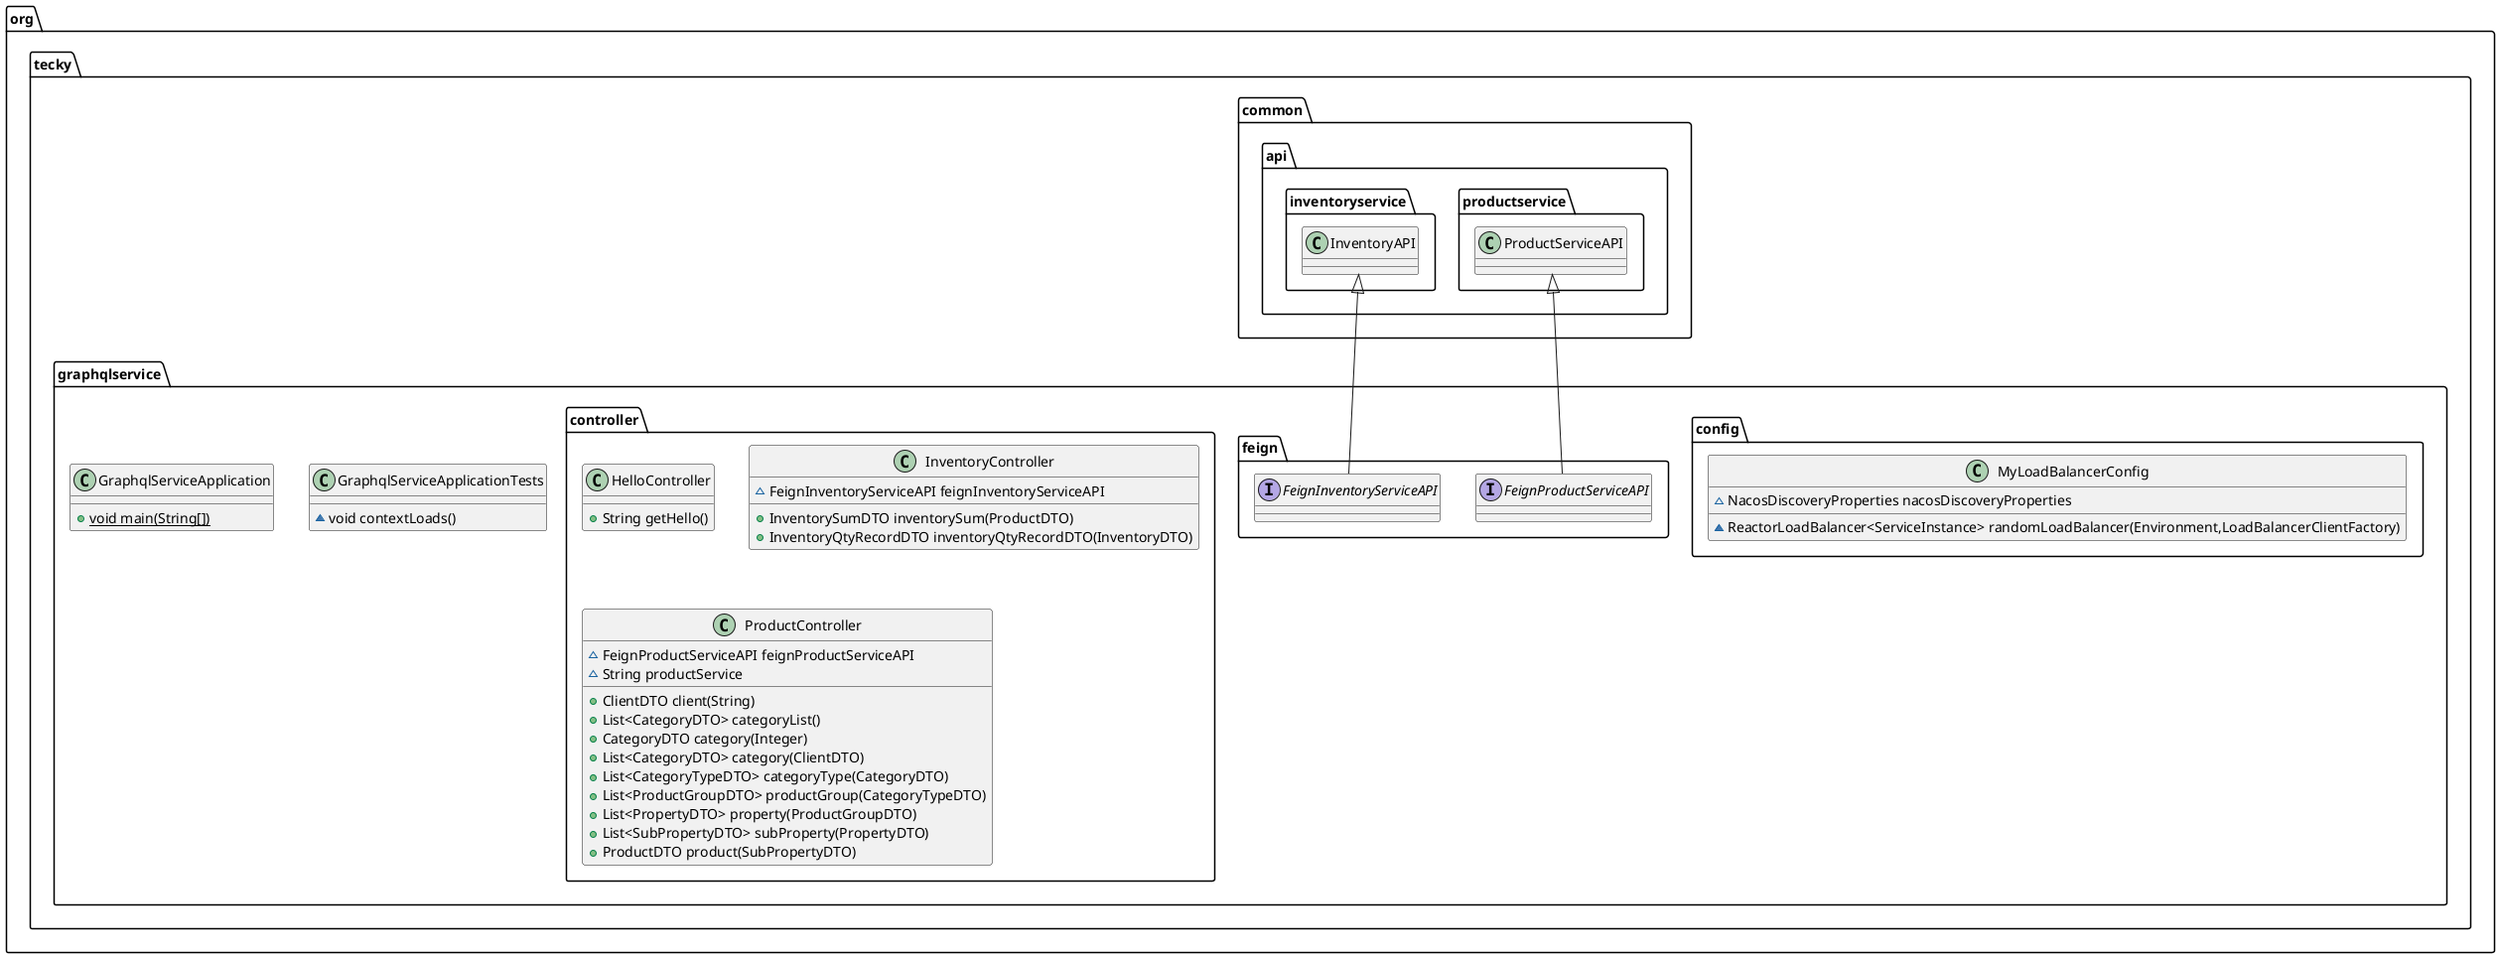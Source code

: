 @startuml
class org.tecky.graphqlservice.config.MyLoadBalancerConfig {
~ NacosDiscoveryProperties nacosDiscoveryProperties
~ ReactorLoadBalancer<ServiceInstance> randomLoadBalancer(Environment,LoadBalancerClientFactory)
}
class org.tecky.graphqlservice.GraphqlServiceApplicationTests {
~ void contextLoads()
}
interface org.tecky.graphqlservice.feign.FeignProductServiceAPI {
}
class org.tecky.graphqlservice.controller.HelloController {
+ String getHello()
}
class org.tecky.graphqlservice.controller.InventoryController {
~ FeignInventoryServiceAPI feignInventoryServiceAPI
+ InventorySumDTO inventorySum(ProductDTO)
+ InventoryQtyRecordDTO inventoryQtyRecordDTO(InventoryDTO)
}
interface org.tecky.graphqlservice.feign.FeignInventoryServiceAPI {
}
class org.tecky.graphqlservice.controller.ProductController {
~ FeignProductServiceAPI feignProductServiceAPI
~ String productService
+ ClientDTO client(String)
+ List<CategoryDTO> categoryList()
+ CategoryDTO category(Integer)
+ List<CategoryDTO> category(ClientDTO)
+ List<CategoryTypeDTO> categoryType(CategoryDTO)
+ List<ProductGroupDTO> productGroup(CategoryTypeDTO)
+ List<PropertyDTO> property(ProductGroupDTO)
+ List<SubPropertyDTO> subProperty(PropertyDTO)
+ ProductDTO product(SubPropertyDTO)
}
class org.tecky.graphqlservice.GraphqlServiceApplication {
+ {static} void main(String[])
}


org.tecky.common.api.productservice.ProductServiceAPI <|-- org.tecky.graphqlservice.feign.FeignProductServiceAPI
org.tecky.common.api.inventoryservice.InventoryAPI <|-- org.tecky.graphqlservice.feign.FeignInventoryServiceAPI
@enduml